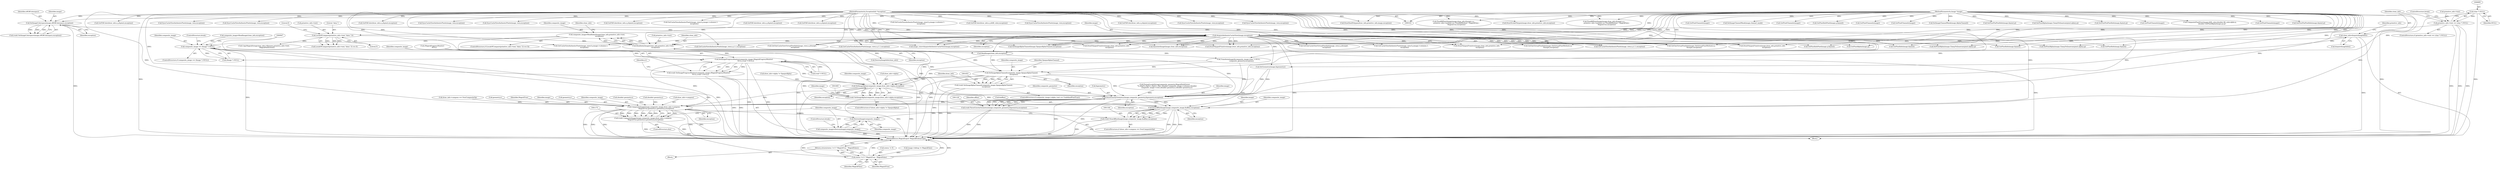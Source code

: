 digraph "0_ImageMagick_726812fa2fa7ce16bcf58f6e115f65427a1c0950_2@pointer" {
"1000910" [label="(Call,composite_image=ReadInlineImage(clone_info,primitive_info->text,\n          exception))"];
"1000912" [label="(Call,ReadInlineImage(clone_info,primitive_info->text,\n          exception))"];
"1000898" [label="(Call,clone_info=AcquireImageInfo())"];
"1000903" [label="(Call,LocaleNCompare(primitive_info->text,\"data:\",5))"];
"1000890" [label="(Call,primitive_info->text == (char *) NULL)"];
"1000894" [label="(Call,(char *) NULL)"];
"1000221" [label="(Call,AcquireAuthenticCacheView(image,exception))"];
"1000188" [label="(Call,SetImageColorspace(image,sRGBColorspace,exception))"];
"1000104" [label="(MethodParameterIn,Image *image)"];
"1000107" [label="(MethodParameterIn,ExceptionInfo *exception)"];
"1000940" [label="(Call,composite_image == (Image *) NULL)"];
"1000948" [label="(Call,SetImageProgressMonitor(composite_image,(MagickProgressMonitor)\n        NULL,(void *) NULL))"];
"1000946" [label="(Call,(void) SetImageProgressMonitor(composite_image,(MagickProgressMonitor)\n        NULL,(void *) NULL))"];
"1001054" [label="(Call,SetImageAlphaChannel(composite_image,OpaqueAlphaChannel,\n          exception))"];
"1001052" [label="(Call,(void) SetImageAlphaChannel(composite_image,OpaqueAlphaChannel,\n          exception))"];
"1001066" [label="(Call,SetImageAlpha(composite_image,draw_info->alpha,exception))"];
"1001064" [label="(Call,(void) SetImageAlpha(composite_image,draw_info->alpha,exception))"];
"1001121" [label="(Call,ParseGravityGeometry(image,composite_geometry,&geometry,exception))"];
"1001119" [label="(Call,(void) ParseGravityGeometry(image,composite_geometry,&geometry,exception))"];
"1001165" [label="(Call,DrawAffineImage(image,composite_image,&affine,exception))"];
"1001163" [label="(Call,(void) DrawAffineImage(image,composite_image,&affine,exception))"];
"1001190" [label="(Call,DestroyImage(composite_image))"];
"1001188" [label="(Call,composite_image=DestroyImage(composite_image))"];
"1001174" [label="(Call,CompositeImage(image,composite_image,draw_info->compose,\n          MagickTrue,geometry.x,geometry.y,exception))"];
"1001172" [label="(Call,(void) CompositeImage(image,composite_image,draw_info->compose,\n          MagickTrue,geometry.x,geometry.y,exception))"];
"1001623" [label="(Call,status != 0 ? MagickTrue : MagickFalse)"];
"1001622" [label="(Return,return(status != 0 ? MagickTrue : MagickFalse);)"];
"1000108" [label="(Block,)"];
"1001192" [label="(ControlStructure,break;)"];
"1000711" [label="(Call,GetPixelChannels(image))"];
"1000890" [label="(Call,primitive_info->text == (char *) NULL)"];
"1000189" [label="(Identifier,image)"];
"1000939" [label="(ControlStructure,if (composite_image == (Image *) NULL))"];
"1000482" [label="(Call,SetImageChannelMask(image,channel_mask))"];
"1000913" [label="(Identifier,clone_info)"];
"1000715" [label="(Call,SyncCacheViewAuthenticPixels(image_view,exception))"];
"1000909" [label="(Literal,0)"];
"1000822" [label="(Call,GetCacheViewAuthenticPixels(image_view,0,y,image->columns,1,\n              exception))"];
"1001158" [label="(Call,draw_info->compose == OverCompositeOp)"];
"1001187" [label="(Identifier,exception)"];
"1001057" [label="(Identifier,exception)"];
"1000464" [label="(Call,FloodfillPaintImage(image,draw_info,&target,x,y,\n            primitive_info->method == FloodfillMethod ? MagickFalse :\n            MagickTrue,exception))"];
"1001095" [label="(Call,FormatLocaleString(composite_geometry,MagickPathExtent,\n        \"%.20gx%.20g%+.20g%+.20g\",(double) composite_image->columns,(double)\n        composite_image->rows,(double) geometry.x,(double) geometry.y))"];
"1001124" [label="(Call,&geometry)"];
"1000595" [label="(Call,GetPixelInfo(image,&pixel))"];
"1000917" [label="(Identifier,exception)"];
"1001181" [label="(Call,geometry.x)"];
"1000898" [label="(Call,clone_info=AcquireImageInfo())"];
"1001073" [label="(Identifier,image)"];
"1000946" [label="(Call,(void) SetImageProgressMonitor(composite_image,(MagickProgressMonitor)\n        NULL,(void *) NULL))"];
"1000896" [label="(Identifier,NULL)"];
"1000908" [label="(Literal,5)"];
"1000191" [label="(Identifier,exception)"];
"1000694" [label="(Call,GetPixelChannels(image))"];
"1000957" [label="(Identifier,x1)"];
"1001170" [label="(Identifier,exception)"];
"1001629" [label="(MethodReturn,MagickExport MagickBooleanType)"];
"1001054" [label="(Call,SetImageAlphaChannel(composite_image,OpaqueAlphaChannel,\n          exception))"];
"1000899" [label="(Identifier,clone_info)"];
"1000852" [label="(Call,GetFillColor(draw_info,x,y,&pixel,exception))"];
"1001623" [label="(Call,status != 0 ? MagickTrue : MagickFalse)"];
"1001046" [label="(ControlStructure,if (composite_image->alpha_trait == UndefinedPixelTrait))"];
"1000945" [label="(ControlStructure,break;)"];
"1001072" [label="(Call,SetGeometry(image,&geometry))"];
"1000912" [label="(Call,ReadInlineImage(clone_info,primitive_info->text,\n          exception))"];
"1000894" [label="(Call,(char *) NULL)"];
"1001174" [label="(Call,CompositeImage(image,composite_image,draw_info->compose,\n          MagickTrue,geometry.x,geometry.y,exception))"];
"1000948" [label="(Call,SetImageProgressMonitor(composite_image,(MagickProgressMonitor)\n        NULL,(void *) NULL))"];
"1000953" [label="(Call,(void *) NULL)"];
"1001188" [label="(Call,composite_image=DestroyImage(composite_image))"];
"1001552" [label="(Call,DrawPolygonPrimitive(image,draw_info,primitive_info,\n                exception))"];
"1000104" [label="(MethodParameterIn,Image *image)"];
"1001056" [label="(Identifier,OpaqueAlphaChannel)"];
"1000188" [label="(Call,SetImageColorspace(image,sRGBColorspace,exception))"];
"1001038" [label="(Call,TransformImage(&composite_image,(char *) NULL,\n            composite_geometry,exception))"];
"1000285" [label="(Call,SyncCacheViewAuthenticPixels(image_view,exception))"];
"1000900" [label="(Call,AcquireImageInfo())"];
"1001180" [label="(Identifier,MagickTrue)"];
"1001581" [label="(Call,DrawPolygonPrimitive(image,clone_info,primitive_info,\n             exception))"];
"1000911" [label="(Identifier,composite_image)"];
"1001175" [label="(Identifier,image)"];
"1000902" [label="(Call,LocaleNCompare(primitive_info->text,\"data:\",5) == 0)"];
"1001165" [label="(Call,DrawAffineImage(image,composite_image,&affine,exception))"];
"1000780" [label="(Call,FloodfillPaintImage(image,draw_info,&target,x,y,\n            primitive_info->method == FloodfillMethod ? MagickFalse :\n            MagickTrue,exception))"];
"1001067" [label="(Identifier,composite_image)"];
"1000354" [label="(Call,GetPixelInfoPixel(image,q,&pixel))"];
"1001163" [label="(Call,(void) DrawAffineImage(image,composite_image,&affine,exception))"];
"1000914" [label="(Call,primitive_info->text)"];
"1000255" [label="(Call,GetCacheViewAuthenticPixels(image_view,x,y,1,1,exception))"];
"1001264" [label="(Call,SyncCacheViewAuthenticPixels(image_view,exception))"];
"1000389" [label="(Call,GetPixelChannels(image))"];
"1000581" [label="(Call,GetCacheViewAuthenticPixels(image_view,x,y,1,1,exception))"];
"1000370" [label="(Call,GetPixelChannels(image))"];
"1000459" [label="(Call,SetImageChannelMask(image,AlphaChannel))"];
"1000904" [label="(Call,primitive_info->text)"];
"1000222" [label="(Identifier,image)"];
"1001119" [label="(Call,(void) ParseGravityGeometry(image,composite_geometry,&geometry,exception))"];
"1000697" [label="(Call,GetFillColor(draw_info,x,y,&pixel,exception))"];
"1000730" [label="(Call,GetOneVirtualPixelInfo(image,TileVirtualPixelMethod,x,y,\n            &target,exception))"];
"1000897" [label="(ControlStructure,break;)"];
"1000940" [label="(Call,composite_image == (Image *) NULL)"];
"1001121" [label="(Call,ParseGravityGeometry(image,composite_geometry,&geometry,exception))"];
"1000881" [label="(Block,)"];
"1000393" [label="(Call,SyncCacheViewAuthenticPixels(image_view,exception))"];
"1001068" [label="(Call,draw_info->alpha)"];
"1000613" [label="(Call,SyncCacheViewAuthenticPixels(image_view,exception))"];
"1001166" [label="(Identifier,image)"];
"1000373" [label="(Call,GetFillColor(draw_info,x,y,&pixel,exception))"];
"1001184" [label="(Call,geometry.y)"];
"1000901" [label="(ControlStructure,if (LocaleNCompare(primitive_info->text,\"data:\",5) == 0))"];
"1001191" [label="(Identifier,composite_image)"];
"1000932" [label="(Call,ReadImage(clone_info,exception))"];
"1000324" [label="(Call,GetCacheViewAuthenticPixels(image_view,0,y,image->columns,1,\n              exception))"];
"1001622" [label="(Return,return(status != 0 ? MagickTrue : MagickFalse);)"];
"1000859" [label="(Call,SetPixelViaPixelInfo(image,&pixel,q))"];
"1000507" [label="(Call,GetCacheViewAuthenticPixels(image_view,0,y,image->columns,1,\n              exception))"];
"1000950" [label="(Call,(MagickProgressMonitor)\n        NULL)"];
"1000221" [label="(Call,AcquireAuthenticCacheView(image,exception))"];
"1001071" [label="(Identifier,exception)"];
"1000537" [label="(Call,GetFillColor(draw_info,x,y,&pixel,exception))"];
"1001066" [label="(Call,SetImageAlpha(composite_image,draw_info->alpha,exception))"];
"1000599" [label="(Call,GetFillColor(draw_info,x,y,&pixel,exception))"];
"1000380" [label="(Call,SetPixelAlpha(image,ClampToQuantum(pixel.alpha),q))"];
"1001128" [label="(Identifier,affine)"];
"1001225" [label="(Call,GetCacheViewAuthenticPixels(image_view,x,y,1,1,exception))"];
"1001176" [label="(Identifier,composite_image)"];
"1001628" [label="(Identifier,MagickFalse)"];
"1001136" [label="(Call,(double) geometry.x)"];
"1000276" [label="(Call,SetPixelAlpha(image,ClampToQuantum(pixel.alpha),q))"];
"1000190" [label="(Identifier,sRGBColorspace)"];
"1000186" [label="(Call,(void) SetImageColorspace(image,sRGBColorspace,exception))"];
"1001145" [label="(Call,(double) geometry.y)"];
"1001624" [label="(Call,status != 0)"];
"1000704" [label="(Call,SetPixelViaPixelInfo(image,&pixel,q))"];
"1000922" [label="(Call,CopyMagickString(clone_info->filename,primitive_info->text,\n            MagickPathExtent))"];
"1001189" [label="(Identifier,composite_image)"];
"1000239" [label="(Call,SetImageAlphaChannel(image,OpaqueAlphaChannel,exception))"];
"1000942" [label="(Call,(Image *) NULL)"];
"1001171" [label="(ControlStructure,else)"];
"1000905" [label="(Identifier,primitive_info)"];
"1001061" [label="(Identifier,draw_info)"];
"1000107" [label="(MethodParameterIn,ExceptionInfo *exception)"];
"1000866" [label="(Call,GetPixelChannels(image))"];
"1000296" [label="(Call,GetOneCacheViewVirtualPixelInfo(image_view,x,y,&target,\n            exception))"];
"1000907" [label="(Literal,\"data:\")"];
"1000624" [label="(Call,GetOneCacheViewVirtualPixelInfo(image_view,x,y,&target,\n            exception))"];
"1001064" [label="(Call,(void) SetImageAlpha(composite_image,draw_info->alpha,exception))"];
"1001324" [label="(Call,AnnotateImage(image,clone_info,exception))"];
"1000937" [label="(Call,DestroyImageInfo(clone_info))"];
"1001627" [label="(Identifier,MagickTrue)"];
"1001420" [label="(Call,DrawDashPolygon(draw_info,primitive_info,image,exception))"];
"1001177" [label="(Call,draw_info->compose)"];
"1001600" [label="(Call,DrawPolygonPrimitive(image,draw_info,primitive_info,exception))"];
"1000648" [label="(Call,GetCacheViewAuthenticPixels(image_view,0,y,image->columns,1,\n              exception))"];
"1001239" [label="(Call,GetFillColor(draw_info,x,y,&fill_color,exception))"];
"1000930" [label="(Call,composite_image=ReadImage(clone_info,exception))"];
"1000219" [label="(Call,image_view=AcquireAuthenticCacheView(image,exception))"];
"1001246" [label="(Call,CompositePixelOver(image,&fill_color,(double) fill_color.alpha,q,\n        (double) GetPixelAlpha(image,q),q))"];
"1001409" [label="(Call,DrawPolygonPrimitive(image,clone_info,primitive_info,\n             exception))"];
"1001052" [label="(Call,(void) SetImageAlphaChannel(composite_image,OpaqueAlphaChannel,\n          exception))"];
"1001059" [label="(Call,draw_info->alpha != OpaqueAlpha)"];
"1000223" [label="(Identifier,exception)"];
"1000303" [label="(Call,GetPixelInfo(image,&pixel))"];
"1001167" [label="(Identifier,composite_image)"];
"1000557" [label="(Call,SyncCacheViewAuthenticPixels(image_view,exception))"];
"1001611" [label="(Call,image->debug != MagickFalse)"];
"1000949" [label="(Identifier,composite_image)"];
"1001122" [label="(Identifier,image)"];
"1000553" [label="(Call,GetPixelChannels(image))"];
"1000910" [label="(Call,composite_image=ReadInlineImage(clone_info,primitive_info->text,\n          exception))"];
"1001055" [label="(Identifier,composite_image)"];
"1001592" [label="(Call,DrawStrokePolygon(image,draw_info,primitive_info,exception))"];
"1001168" [label="(Call,&affine)"];
"1000903" [label="(Call,LocaleNCompare(primitive_info->text,\"data:\",5))"];
"1000891" [label="(Call,primitive_info->text)"];
"1000269" [label="(Call,GetFillColor(draw_info,x,y,&pixel,exception))"];
"1000936" [label="(Identifier,clone_info)"];
"1001190" [label="(Call,DestroyImage(composite_image))"];
"1000544" [label="(Call,SetPixelAlpha(image,ClampToQuantum(pixel.alpha),q))"];
"1000606" [label="(Call,SetPixelViaPixelInfo(image,&pixel,q))"];
"1000889" [label="(ControlStructure,if (primitive_info->text == (char *) NULL))"];
"1000941" [label="(Identifier,composite_image)"];
"1000801" [label="(Call,GetPixelInfo(image,&pixel))"];
"1001058" [label="(ControlStructure,if (draw_info->alpha != OpaqueAlpha))"];
"1001172" [label="(Call,(void) CompositeImage(image,composite_image,draw_info->compose,\n          MagickTrue,geometry.x,geometry.y,exception))"];
"1000678" [label="(Call,GetPixelInfoPixel(image,q,&pixel))"];
"1001258" [label="(Call,GetPixelAlpha(image,q))"];
"1001123" [label="(Identifier,composite_geometry)"];
"1001157" [label="(ControlStructure,if (draw_info->compose == OverCompositeOp))"];
"1001126" [label="(Identifier,exception)"];
"1000409" [label="(Call,GetOneVirtualPixelInfo(image,TileVirtualPixelMethod,x,y,\n            &target,exception))"];
"1000870" [label="(Call,SyncCacheViewAuthenticPixels(image_view,exception))"];
"1000910" -> "1000901"  [label="AST: "];
"1000910" -> "1000912"  [label="CFG: "];
"1000911" -> "1000910"  [label="AST: "];
"1000912" -> "1000910"  [label="AST: "];
"1000936" -> "1000910"  [label="CFG: "];
"1000910" -> "1001629"  [label="DDG: "];
"1000912" -> "1000910"  [label="DDG: "];
"1000912" -> "1000910"  [label="DDG: "];
"1000912" -> "1000910"  [label="DDG: "];
"1000910" -> "1000940"  [label="DDG: "];
"1000912" -> "1000917"  [label="CFG: "];
"1000913" -> "1000912"  [label="AST: "];
"1000914" -> "1000912"  [label="AST: "];
"1000917" -> "1000912"  [label="AST: "];
"1000912" -> "1001629"  [label="DDG: "];
"1000912" -> "1001629"  [label="DDG: "];
"1000898" -> "1000912"  [label="DDG: "];
"1000903" -> "1000912"  [label="DDG: "];
"1000221" -> "1000912"  [label="DDG: "];
"1000107" -> "1000912"  [label="DDG: "];
"1000912" -> "1000937"  [label="DDG: "];
"1000912" -> "1001038"  [label="DDG: "];
"1000912" -> "1001054"  [label="DDG: "];
"1000912" -> "1001066"  [label="DDG: "];
"1000912" -> "1001121"  [label="DDG: "];
"1000898" -> "1000881"  [label="AST: "];
"1000898" -> "1000900"  [label="CFG: "];
"1000899" -> "1000898"  [label="AST: "];
"1000900" -> "1000898"  [label="AST: "];
"1000905" -> "1000898"  [label="CFG: "];
"1000898" -> "1001629"  [label="DDG: "];
"1000898" -> "1000932"  [label="DDG: "];
"1000903" -> "1000902"  [label="AST: "];
"1000903" -> "1000908"  [label="CFG: "];
"1000904" -> "1000903"  [label="AST: "];
"1000907" -> "1000903"  [label="AST: "];
"1000908" -> "1000903"  [label="AST: "];
"1000909" -> "1000903"  [label="CFG: "];
"1000903" -> "1000902"  [label="DDG: "];
"1000903" -> "1000902"  [label="DDG: "];
"1000903" -> "1000902"  [label="DDG: "];
"1000890" -> "1000903"  [label="DDG: "];
"1000903" -> "1000922"  [label="DDG: "];
"1000890" -> "1000889"  [label="AST: "];
"1000890" -> "1000894"  [label="CFG: "];
"1000891" -> "1000890"  [label="AST: "];
"1000894" -> "1000890"  [label="AST: "];
"1000897" -> "1000890"  [label="CFG: "];
"1000899" -> "1000890"  [label="CFG: "];
"1000890" -> "1001629"  [label="DDG: "];
"1000890" -> "1001629"  [label="DDG: "];
"1000890" -> "1001629"  [label="DDG: "];
"1000894" -> "1000890"  [label="DDG: "];
"1000894" -> "1000896"  [label="CFG: "];
"1000895" -> "1000894"  [label="AST: "];
"1000896" -> "1000894"  [label="AST: "];
"1000894" -> "1001629"  [label="DDG: "];
"1000894" -> "1000942"  [label="DDG: "];
"1000221" -> "1000219"  [label="AST: "];
"1000221" -> "1000223"  [label="CFG: "];
"1000222" -> "1000221"  [label="AST: "];
"1000223" -> "1000221"  [label="AST: "];
"1000219" -> "1000221"  [label="CFG: "];
"1000221" -> "1001629"  [label="DDG: "];
"1000221" -> "1001629"  [label="DDG: "];
"1000221" -> "1000219"  [label="DDG: "];
"1000221" -> "1000219"  [label="DDG: "];
"1000188" -> "1000221"  [label="DDG: "];
"1000188" -> "1000221"  [label="DDG: "];
"1000104" -> "1000221"  [label="DDG: "];
"1000107" -> "1000221"  [label="DDG: "];
"1000221" -> "1000239"  [label="DDG: "];
"1000221" -> "1000239"  [label="DDG: "];
"1000221" -> "1000255"  [label="DDG: "];
"1000221" -> "1000276"  [label="DDG: "];
"1000221" -> "1000296"  [label="DDG: "];
"1000221" -> "1000303"  [label="DDG: "];
"1000221" -> "1000409"  [label="DDG: "];
"1000221" -> "1000409"  [label="DDG: "];
"1000221" -> "1000507"  [label="DDG: "];
"1000221" -> "1000544"  [label="DDG: "];
"1000221" -> "1000581"  [label="DDG: "];
"1000221" -> "1000595"  [label="DDG: "];
"1000221" -> "1000624"  [label="DDG: "];
"1000221" -> "1000678"  [label="DDG: "];
"1000221" -> "1000730"  [label="DDG: "];
"1000221" -> "1000730"  [label="DDG: "];
"1000221" -> "1000801"  [label="DDG: "];
"1000221" -> "1000822"  [label="DDG: "];
"1000221" -> "1000932"  [label="DDG: "];
"1000221" -> "1001072"  [label="DDG: "];
"1000221" -> "1001225"  [label="DDG: "];
"1000221" -> "1001258"  [label="DDG: "];
"1000221" -> "1001324"  [label="DDG: "];
"1000221" -> "1001324"  [label="DDG: "];
"1000221" -> "1001409"  [label="DDG: "];
"1000221" -> "1001409"  [label="DDG: "];
"1000221" -> "1001552"  [label="DDG: "];
"1000221" -> "1001552"  [label="DDG: "];
"1000221" -> "1001581"  [label="DDG: "];
"1000221" -> "1001581"  [label="DDG: "];
"1000221" -> "1001600"  [label="DDG: "];
"1000221" -> "1001600"  [label="DDG: "];
"1000188" -> "1000186"  [label="AST: "];
"1000188" -> "1000191"  [label="CFG: "];
"1000189" -> "1000188"  [label="AST: "];
"1000190" -> "1000188"  [label="AST: "];
"1000191" -> "1000188"  [label="AST: "];
"1000186" -> "1000188"  [label="CFG: "];
"1000188" -> "1001629"  [label="DDG: "];
"1000188" -> "1000186"  [label="DDG: "];
"1000188" -> "1000186"  [label="DDG: "];
"1000188" -> "1000186"  [label="DDG: "];
"1000104" -> "1000188"  [label="DDG: "];
"1000107" -> "1000188"  [label="DDG: "];
"1000104" -> "1000103"  [label="AST: "];
"1000104" -> "1001629"  [label="DDG: "];
"1000104" -> "1000239"  [label="DDG: "];
"1000104" -> "1000276"  [label="DDG: "];
"1000104" -> "1000303"  [label="DDG: "];
"1000104" -> "1000354"  [label="DDG: "];
"1000104" -> "1000370"  [label="DDG: "];
"1000104" -> "1000380"  [label="DDG: "];
"1000104" -> "1000389"  [label="DDG: "];
"1000104" -> "1000409"  [label="DDG: "];
"1000104" -> "1000459"  [label="DDG: "];
"1000104" -> "1000464"  [label="DDG: "];
"1000104" -> "1000482"  [label="DDG: "];
"1000104" -> "1000544"  [label="DDG: "];
"1000104" -> "1000553"  [label="DDG: "];
"1000104" -> "1000595"  [label="DDG: "];
"1000104" -> "1000606"  [label="DDG: "];
"1000104" -> "1000678"  [label="DDG: "];
"1000104" -> "1000694"  [label="DDG: "];
"1000104" -> "1000704"  [label="DDG: "];
"1000104" -> "1000711"  [label="DDG: "];
"1000104" -> "1000730"  [label="DDG: "];
"1000104" -> "1000780"  [label="DDG: "];
"1000104" -> "1000801"  [label="DDG: "];
"1000104" -> "1000859"  [label="DDG: "];
"1000104" -> "1000866"  [label="DDG: "];
"1000104" -> "1001072"  [label="DDG: "];
"1000104" -> "1001121"  [label="DDG: "];
"1000104" -> "1001165"  [label="DDG: "];
"1000104" -> "1001174"  [label="DDG: "];
"1000104" -> "1001246"  [label="DDG: "];
"1000104" -> "1001258"  [label="DDG: "];
"1000104" -> "1001324"  [label="DDG: "];
"1000104" -> "1001409"  [label="DDG: "];
"1000104" -> "1001420"  [label="DDG: "];
"1000104" -> "1001552"  [label="DDG: "];
"1000104" -> "1001581"  [label="DDG: "];
"1000104" -> "1001592"  [label="DDG: "];
"1000104" -> "1001600"  [label="DDG: "];
"1000107" -> "1000103"  [label="AST: "];
"1000107" -> "1001629"  [label="DDG: "];
"1000107" -> "1000239"  [label="DDG: "];
"1000107" -> "1000255"  [label="DDG: "];
"1000107" -> "1000269"  [label="DDG: "];
"1000107" -> "1000285"  [label="DDG: "];
"1000107" -> "1000296"  [label="DDG: "];
"1000107" -> "1000324"  [label="DDG: "];
"1000107" -> "1000373"  [label="DDG: "];
"1000107" -> "1000393"  [label="DDG: "];
"1000107" -> "1000409"  [label="DDG: "];
"1000107" -> "1000464"  [label="DDG: "];
"1000107" -> "1000507"  [label="DDG: "];
"1000107" -> "1000537"  [label="DDG: "];
"1000107" -> "1000557"  [label="DDG: "];
"1000107" -> "1000581"  [label="DDG: "];
"1000107" -> "1000599"  [label="DDG: "];
"1000107" -> "1000613"  [label="DDG: "];
"1000107" -> "1000624"  [label="DDG: "];
"1000107" -> "1000648"  [label="DDG: "];
"1000107" -> "1000697"  [label="DDG: "];
"1000107" -> "1000715"  [label="DDG: "];
"1000107" -> "1000730"  [label="DDG: "];
"1000107" -> "1000780"  [label="DDG: "];
"1000107" -> "1000822"  [label="DDG: "];
"1000107" -> "1000852"  [label="DDG: "];
"1000107" -> "1000870"  [label="DDG: "];
"1000107" -> "1000932"  [label="DDG: "];
"1000107" -> "1001038"  [label="DDG: "];
"1000107" -> "1001054"  [label="DDG: "];
"1000107" -> "1001066"  [label="DDG: "];
"1000107" -> "1001121"  [label="DDG: "];
"1000107" -> "1001165"  [label="DDG: "];
"1000107" -> "1001174"  [label="DDG: "];
"1000107" -> "1001225"  [label="DDG: "];
"1000107" -> "1001239"  [label="DDG: "];
"1000107" -> "1001264"  [label="DDG: "];
"1000107" -> "1001324"  [label="DDG: "];
"1000107" -> "1001409"  [label="DDG: "];
"1000107" -> "1001420"  [label="DDG: "];
"1000107" -> "1001552"  [label="DDG: "];
"1000107" -> "1001581"  [label="DDG: "];
"1000107" -> "1001592"  [label="DDG: "];
"1000107" -> "1001600"  [label="DDG: "];
"1000940" -> "1000939"  [label="AST: "];
"1000940" -> "1000942"  [label="CFG: "];
"1000941" -> "1000940"  [label="AST: "];
"1000942" -> "1000940"  [label="AST: "];
"1000945" -> "1000940"  [label="CFG: "];
"1000947" -> "1000940"  [label="CFG: "];
"1000940" -> "1001629"  [label="DDG: "];
"1000940" -> "1001629"  [label="DDG: "];
"1000940" -> "1001629"  [label="DDG: "];
"1000930" -> "1000940"  [label="DDG: "];
"1000942" -> "1000940"  [label="DDG: "];
"1000940" -> "1000948"  [label="DDG: "];
"1000948" -> "1000946"  [label="AST: "];
"1000948" -> "1000953"  [label="CFG: "];
"1000949" -> "1000948"  [label="AST: "];
"1000950" -> "1000948"  [label="AST: "];
"1000953" -> "1000948"  [label="AST: "];
"1000946" -> "1000948"  [label="CFG: "];
"1000948" -> "1001629"  [label="DDG: "];
"1000948" -> "1001629"  [label="DDG: "];
"1000948" -> "1000946"  [label="DDG: "];
"1000948" -> "1000946"  [label="DDG: "];
"1000948" -> "1000946"  [label="DDG: "];
"1000950" -> "1000948"  [label="DDG: "];
"1000953" -> "1000948"  [label="DDG: "];
"1000948" -> "1001054"  [label="DDG: "];
"1000948" -> "1001066"  [label="DDG: "];
"1000948" -> "1001165"  [label="DDG: "];
"1000948" -> "1001174"  [label="DDG: "];
"1000946" -> "1000881"  [label="AST: "];
"1000947" -> "1000946"  [label="AST: "];
"1000957" -> "1000946"  [label="CFG: "];
"1000946" -> "1001629"  [label="DDG: "];
"1000946" -> "1001629"  [label="DDG: "];
"1001054" -> "1001052"  [label="AST: "];
"1001054" -> "1001057"  [label="CFG: "];
"1001055" -> "1001054"  [label="AST: "];
"1001056" -> "1001054"  [label="AST: "];
"1001057" -> "1001054"  [label="AST: "];
"1001052" -> "1001054"  [label="CFG: "];
"1001054" -> "1001629"  [label="DDG: "];
"1001054" -> "1001052"  [label="DDG: "];
"1001054" -> "1001052"  [label="DDG: "];
"1001054" -> "1001052"  [label="DDG: "];
"1001038" -> "1001054"  [label="DDG: "];
"1000932" -> "1001054"  [label="DDG: "];
"1001054" -> "1001066"  [label="DDG: "];
"1001054" -> "1001066"  [label="DDG: "];
"1001054" -> "1001121"  [label="DDG: "];
"1001054" -> "1001165"  [label="DDG: "];
"1001054" -> "1001174"  [label="DDG: "];
"1001052" -> "1001046"  [label="AST: "];
"1001053" -> "1001052"  [label="AST: "];
"1001061" -> "1001052"  [label="CFG: "];
"1001052" -> "1001629"  [label="DDG: "];
"1001052" -> "1001629"  [label="DDG: "];
"1001066" -> "1001064"  [label="AST: "];
"1001066" -> "1001071"  [label="CFG: "];
"1001067" -> "1001066"  [label="AST: "];
"1001068" -> "1001066"  [label="AST: "];
"1001071" -> "1001066"  [label="AST: "];
"1001064" -> "1001066"  [label="CFG: "];
"1001066" -> "1001629"  [label="DDG: "];
"1001066" -> "1001064"  [label="DDG: "];
"1001066" -> "1001064"  [label="DDG: "];
"1001066" -> "1001064"  [label="DDG: "];
"1001059" -> "1001066"  [label="DDG: "];
"1001038" -> "1001066"  [label="DDG: "];
"1000932" -> "1001066"  [label="DDG: "];
"1001066" -> "1001121"  [label="DDG: "];
"1001066" -> "1001165"  [label="DDG: "];
"1001066" -> "1001174"  [label="DDG: "];
"1001064" -> "1001058"  [label="AST: "];
"1001065" -> "1001064"  [label="AST: "];
"1001073" -> "1001064"  [label="CFG: "];
"1001064" -> "1001629"  [label="DDG: "];
"1001064" -> "1001629"  [label="DDG: "];
"1001121" -> "1001119"  [label="AST: "];
"1001121" -> "1001126"  [label="CFG: "];
"1001122" -> "1001121"  [label="AST: "];
"1001123" -> "1001121"  [label="AST: "];
"1001124" -> "1001121"  [label="AST: "];
"1001126" -> "1001121"  [label="AST: "];
"1001119" -> "1001121"  [label="CFG: "];
"1001121" -> "1001629"  [label="DDG: "];
"1001121" -> "1001629"  [label="DDG: "];
"1001121" -> "1001119"  [label="DDG: "];
"1001121" -> "1001119"  [label="DDG: "];
"1001121" -> "1001119"  [label="DDG: "];
"1001121" -> "1001119"  [label="DDG: "];
"1001072" -> "1001121"  [label="DDG: "];
"1001072" -> "1001121"  [label="DDG: "];
"1001095" -> "1001121"  [label="DDG: "];
"1001038" -> "1001121"  [label="DDG: "];
"1000932" -> "1001121"  [label="DDG: "];
"1001121" -> "1001165"  [label="DDG: "];
"1001121" -> "1001165"  [label="DDG: "];
"1001121" -> "1001174"  [label="DDG: "];
"1001121" -> "1001174"  [label="DDG: "];
"1001119" -> "1000881"  [label="AST: "];
"1001120" -> "1001119"  [label="AST: "];
"1001128" -> "1001119"  [label="CFG: "];
"1001119" -> "1001629"  [label="DDG: "];
"1001119" -> "1001629"  [label="DDG: "];
"1001165" -> "1001163"  [label="AST: "];
"1001165" -> "1001170"  [label="CFG: "];
"1001166" -> "1001165"  [label="AST: "];
"1001167" -> "1001165"  [label="AST: "];
"1001168" -> "1001165"  [label="AST: "];
"1001170" -> "1001165"  [label="AST: "];
"1001163" -> "1001165"  [label="CFG: "];
"1001165" -> "1001629"  [label="DDG: "];
"1001165" -> "1001629"  [label="DDG: "];
"1001165" -> "1001629"  [label="DDG: "];
"1001165" -> "1001163"  [label="DDG: "];
"1001165" -> "1001163"  [label="DDG: "];
"1001165" -> "1001163"  [label="DDG: "];
"1001165" -> "1001163"  [label="DDG: "];
"1001165" -> "1001190"  [label="DDG: "];
"1001163" -> "1001157"  [label="AST: "];
"1001164" -> "1001163"  [label="AST: "];
"1001189" -> "1001163"  [label="CFG: "];
"1001163" -> "1001629"  [label="DDG: "];
"1001163" -> "1001629"  [label="DDG: "];
"1001190" -> "1001188"  [label="AST: "];
"1001190" -> "1001191"  [label="CFG: "];
"1001191" -> "1001190"  [label="AST: "];
"1001188" -> "1001190"  [label="CFG: "];
"1001190" -> "1001188"  [label="DDG: "];
"1001174" -> "1001190"  [label="DDG: "];
"1001188" -> "1000881"  [label="AST: "];
"1001189" -> "1001188"  [label="AST: "];
"1001192" -> "1001188"  [label="CFG: "];
"1001188" -> "1001629"  [label="DDG: "];
"1001188" -> "1001629"  [label="DDG: "];
"1001174" -> "1001172"  [label="AST: "];
"1001174" -> "1001187"  [label="CFG: "];
"1001175" -> "1001174"  [label="AST: "];
"1001176" -> "1001174"  [label="AST: "];
"1001177" -> "1001174"  [label="AST: "];
"1001180" -> "1001174"  [label="AST: "];
"1001181" -> "1001174"  [label="AST: "];
"1001184" -> "1001174"  [label="AST: "];
"1001187" -> "1001174"  [label="AST: "];
"1001172" -> "1001174"  [label="CFG: "];
"1001174" -> "1001629"  [label="DDG: "];
"1001174" -> "1001629"  [label="DDG: "];
"1001174" -> "1001629"  [label="DDG: "];
"1001174" -> "1001629"  [label="DDG: "];
"1001174" -> "1001629"  [label="DDG: "];
"1001174" -> "1001172"  [label="DDG: "];
"1001174" -> "1001172"  [label="DDG: "];
"1001174" -> "1001172"  [label="DDG: "];
"1001174" -> "1001172"  [label="DDG: "];
"1001174" -> "1001172"  [label="DDG: "];
"1001174" -> "1001172"  [label="DDG: "];
"1001174" -> "1001172"  [label="DDG: "];
"1001158" -> "1001174"  [label="DDG: "];
"1001136" -> "1001174"  [label="DDG: "];
"1001145" -> "1001174"  [label="DDG: "];
"1001174" -> "1001623"  [label="DDG: "];
"1001172" -> "1001171"  [label="AST: "];
"1001173" -> "1001172"  [label="AST: "];
"1001189" -> "1001172"  [label="CFG: "];
"1001172" -> "1001629"  [label="DDG: "];
"1001172" -> "1001629"  [label="DDG: "];
"1001623" -> "1001622"  [label="AST: "];
"1001623" -> "1001627"  [label="CFG: "];
"1001623" -> "1001628"  [label="CFG: "];
"1001624" -> "1001623"  [label="AST: "];
"1001627" -> "1001623"  [label="AST: "];
"1001628" -> "1001623"  [label="AST: "];
"1001622" -> "1001623"  [label="CFG: "];
"1001623" -> "1001629"  [label="DDG: "];
"1001623" -> "1001629"  [label="DDG: "];
"1001623" -> "1001629"  [label="DDG: "];
"1001623" -> "1001629"  [label="DDG: "];
"1001623" -> "1001622"  [label="DDG: "];
"1001611" -> "1001623"  [label="DDG: "];
"1001622" -> "1000108"  [label="AST: "];
"1001629" -> "1001622"  [label="CFG: "];
"1001622" -> "1001629"  [label="DDG: "];
}
